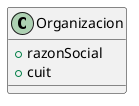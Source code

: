 @startuml Remiseria
/'En una empresa de Remis de nuestra ciudad, los móviles trabajan cubriendo los tres turnos del
día (mañana, tarde, noche). Cuando un cliente solicita un viaje, se envía un auto que luego del
recorrido, al cobrarle al cliente, le emite un ticket donde constan entre otros, los siguientes datos:
Fecha, hora, importe, nro. de coche, etc.. Cada móvil es manejado siempre por el mismo chofer, y
dicho móvil trabaja en un único turno.
La empresa trabaja con clientes fijos que pertenecen a empresas a las cuales se les presta
servicios (NO trabaja con pasajeros comunes). Por esto, los datos de los clientes están
disponibles en un archivo y debe llevarse un registro de cada cliente con los viajes que realiza,
permitiendo el control de quien ha solicitado los servicios para generar los informes pertinentes.'/

/'Organizacion
Alquiler
DetalleAlquiler
EstadoAlquiler
Cliente
Cobro (No es terminantemente necesaria)
Automovil
Seguro
Modelo
Marca contiene modelo
'/

class "Organizacion" as organizacion {
    +razonSocial
    +cuit
}